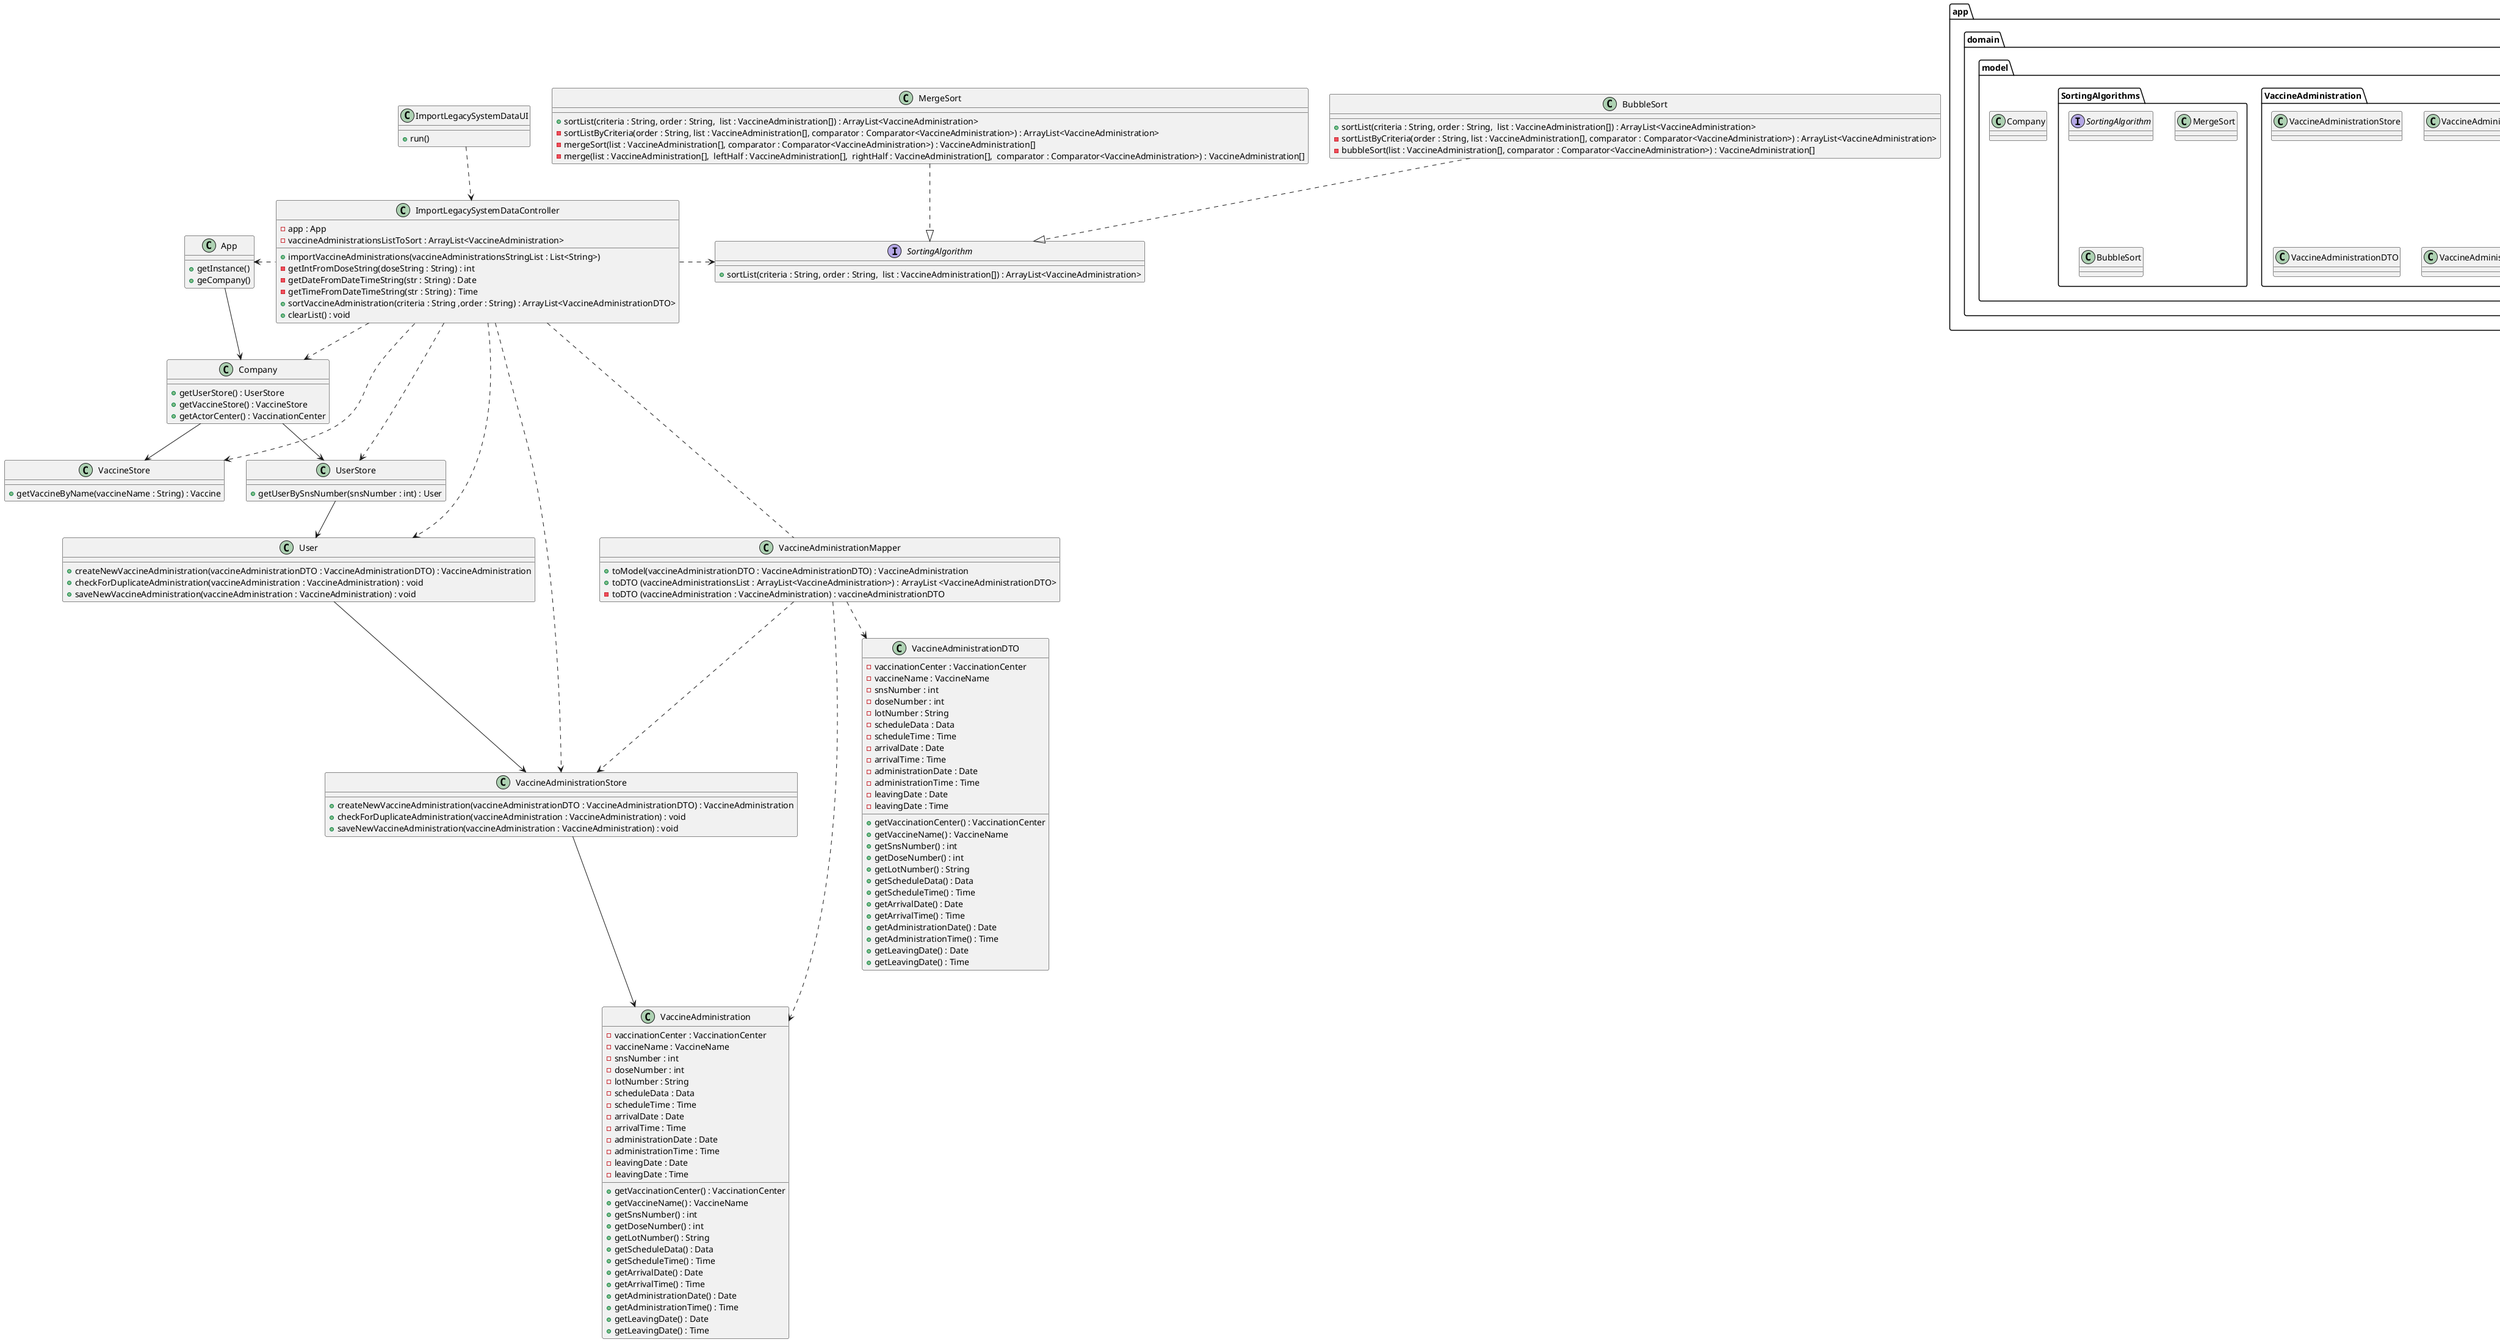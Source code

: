 @startuml
package app.ui.gui{
class ImportLegacySystemDataUI
}
package app.controller {
class ImportLegacySystemDataController
class App
}

package app.domain.model {

class Company
package Vaccine {
class VaccineStore
}

package User {
class UserStore
class User
}
package VaccineAdministration {
class VaccineAdministrationStore
class VaccineAdministrationMapper
class VaccineAdministrationDTO
class VaccineAdministration
}
package SortingAlgorithms {
interface SortingAlgorithm
class MergeSort
class BubbleSort
}
}

class ImportLegacySystemDataUI{
+ run()
}

class ImportLegacySystemDataController{
- app : App
- vaccineAdministrationsListToSort : ArrayList<VaccineAdministration>
+ importVaccineAdministrations(vaccineAdministrationsStringList : List<String>)
- getIntFromDoseString(doseString : String) : int
- getDateFromDateTimeString(str : String) : Date
- getTimeFromDateTimeString(str : String) : Time
+ sortVaccineAdministration(criteria : String ,order : String) : ArrayList<VaccineAdministrationDTO>
+ clearList() : void
}

class App{
+ getInstance()
+ geCompany()
}

class Company {
+getUserStore() : UserStore
+getVaccineStore() : VaccineStore
+getActorCenter() : VaccinationCenter
}

class VaccineStore{
+getVaccineByName(vaccineName : String) : Vaccine
}

class UserStore {
+ getUserBySnsNumber(snsNumber : int) : User
}

class User {
+ createNewVaccineAdministration(vaccineAdministrationDTO : VaccineAdministrationDTO) : VaccineAdministration
+ checkForDuplicateAdministration(vaccineAdministration : VaccineAdministration) : void
+ saveNewVaccineAdministration(vaccineAdministration : VaccineAdministration) : void
}

class VaccineAdministrationStore {
+ createNewVaccineAdministration(vaccineAdministrationDTO : VaccineAdministrationDTO) : VaccineAdministration
+ checkForDuplicateAdministration(vaccineAdministration : VaccineAdministration) : void
+ saveNewVaccineAdministration(vaccineAdministration : VaccineAdministration) : void
}

class VaccineAdministrationMapper {
+ toModel(vaccineAdministrationDTO : VaccineAdministrationDTO) : VaccineAdministration
+ toDTO (vaccineAdministrationsList : ArrayList<VaccineAdministration>) : ArrayList <VaccineAdministrationDTO>
- toDTO (vaccineAdministration : VaccineAdministration) : vaccineAdministrationDTO
}

class VaccineAdministrationDTO {
- vaccinationCenter : VaccinationCenter
- vaccineName : VaccineName
- snsNumber : int
- doseNumber : int
- lotNumber : String
- scheduleData : Data
- scheduleTime : Time
- arrivalDate : Date
- arrivalTime : Time
- administrationDate : Date
- administrationTime : Time
- leavingDate : Date
- leavingDate : Time
+ getVaccinationCenter() : VaccinationCenter
+ getVaccineName() : VaccineName
+ getSnsNumber() : int
+ getDoseNumber() : int
+ getLotNumber() : String
+ getScheduleData() : Data
+ getScheduleTime() : Time
+ getArrivalDate() : Date
+ getArrivalTime() : Time
+ getAdministrationDate() : Date
+ getAdministrationTime() : Time
+ getLeavingDate() : Date
+ getLeavingDate() : Time
}

class VaccineAdministration {
+ getVaccinationCenter() : VaccinationCenter
+ getVaccineName() : VaccineName
+ getSnsNumber() : int
+ getDoseNumber() : int
+ getLotNumber() : String
+ getScheduleData() : Data
+ getScheduleTime() : Time
+ getArrivalDate() : Date
+ getArrivalTime() : Time
+ getAdministrationDate() : Date
+ getAdministrationTime() : Time
+ getLeavingDate() : Date
+ getLeavingDate() : Time
- vaccinationCenter : VaccinationCenter
- vaccineName : VaccineName
- snsNumber : int
- doseNumber : int
- lotNumber : String
- scheduleData : Data
- scheduleTime : Time
- arrivalDate : Date
- arrivalTime : Time
- administrationDate : Date
- administrationTime : Time
- leavingDate : Date
- leavingDate : Time

}

interface SortingAlgorithm {
+ sortList(criteria : String, order : String,  list : VaccineAdministration[]) : ArrayList<VaccineAdministration>
}

class MergeSort {
+ sortList(criteria : String, order : String,  list : VaccineAdministration[]) : ArrayList<VaccineAdministration>
- sortListByCriteria(order : String, list : VaccineAdministration[], comparator : Comparator<VaccineAdministration>) : ArrayList<VaccineAdministration>
- mergeSort(list : VaccineAdministration[], comparator : Comparator<VaccineAdministration>) : VaccineAdministration[]
- merge(list : VaccineAdministration[],  leftHalf : VaccineAdministration[],  rightHalf : VaccineAdministration[],  comparator : Comparator<VaccineAdministration>) : VaccineAdministration[]
}

class BubbleSort {
+ sortList(criteria : String, order : String,  list : VaccineAdministration[]) : ArrayList<VaccineAdministration>
- sortListByCriteria(order : String, list : VaccineAdministration[], comparator : Comparator<VaccineAdministration>) : ArrayList<VaccineAdministration>
- bubbleSort(list : VaccineAdministration[], comparator : Comparator<VaccineAdministration>) : VaccineAdministration[]
}

BubbleSort ..|> SortingAlgorithm
MergeSort ..|> SortingAlgorithm
ImportLegacySystemDataUI ..> ImportLegacySystemDataController
ImportLegacySystemDataController .left.> App
ImportLegacySystemDataController ..> Company
ImportLegacySystemDataController ..> VaccineStore
ImportLegacySystemDataController ..> UserStore
ImportLegacySystemDataController ..> VaccineAdministrationStore
ImportLegacySystemDataController ..> User
ImportLegacySystemDataController .right.> SortingAlgorithm
ImportLegacySystemDataController .right.VaccineAdministrationMapper
UserStore --> User
User --> VaccineAdministrationStore
VaccineAdministrationStore --> VaccineAdministration
Company --> UserStore
Company --> VaccineStore
App --> Company
VaccineAdministrationMapper ..> VaccineAdministrationStore
VaccineAdministrationMapper ..> VaccineAdministrationDTO
VaccineAdministrationMapper ..> VaccineAdministration

@enduml